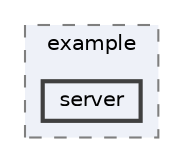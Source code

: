 digraph "/Users/charlottesoltysiak/Documents/GitHub/BSPQ23-E2/src/main/java/com/example/server"
{
 // LATEX_PDF_SIZE
  bgcolor="transparent";
  edge [fontname=Helvetica,fontsize=10,labelfontname=Helvetica,labelfontsize=10];
  node [fontname=Helvetica,fontsize=10,shape=box,height=0.2,width=0.4];
  compound=true
  subgraph clusterdir_96a76674fcfc7e9b11b2409fefbcdb4f {
    graph [ bgcolor="#eef1f8", pencolor="grey50", label="example", fontname=Helvetica,fontsize=10 style="filled,dashed", URL="dir_96a76674fcfc7e9b11b2409fefbcdb4f.html",tooltip=""]
  dir_3546ec09a3a6d3836365d3e737fe345a [label="server", fillcolor="#eef1f8", color="grey25", style="filled,bold", URL="dir_3546ec09a3a6d3836365d3e737fe345a.html",tooltip=""];
  }
}

